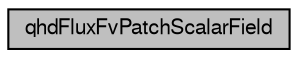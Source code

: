 digraph G
{
  bgcolor="transparent";
  edge [fontname="FreeSans",fontsize="10",labelfontname="FreeSans",labelfontsize="10"];
  node [fontname="FreeSans",fontsize="10",shape=record];
  rankdir=LR;
  Node1 [label="qhdFluxFvPatchScalarField",height=0.2,width=0.4,color="black", fillcolor="grey75", style="filled" fontcolor="black"];
}
